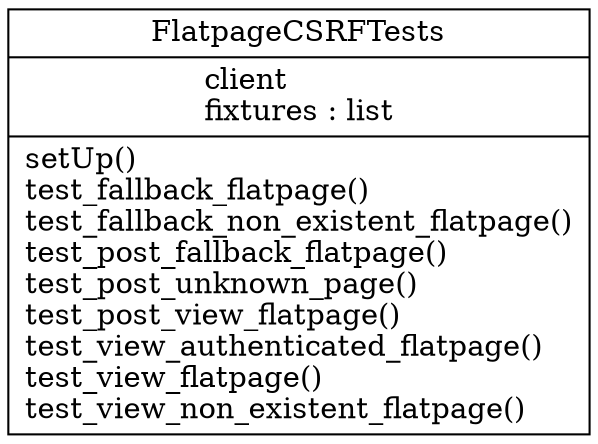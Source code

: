 digraph "classes_22" {
rankdir=BT
charset="utf-8"
"flatpages_tests.test_csrf.FlatpageCSRFTests" [color="black", fontcolor="black", label=<{FlatpageCSRFTests|client<br ALIGN="LEFT"/>fixtures : list<br ALIGN="LEFT"/>|setUp()<br ALIGN="LEFT"/>test_fallback_flatpage()<br ALIGN="LEFT"/>test_fallback_non_existent_flatpage()<br ALIGN="LEFT"/>test_post_fallback_flatpage()<br ALIGN="LEFT"/>test_post_unknown_page()<br ALIGN="LEFT"/>test_post_view_flatpage()<br ALIGN="LEFT"/>test_view_authenticated_flatpage()<br ALIGN="LEFT"/>test_view_flatpage()<br ALIGN="LEFT"/>test_view_non_existent_flatpage()<br ALIGN="LEFT"/>}>, shape="record", style="solid"];
}
